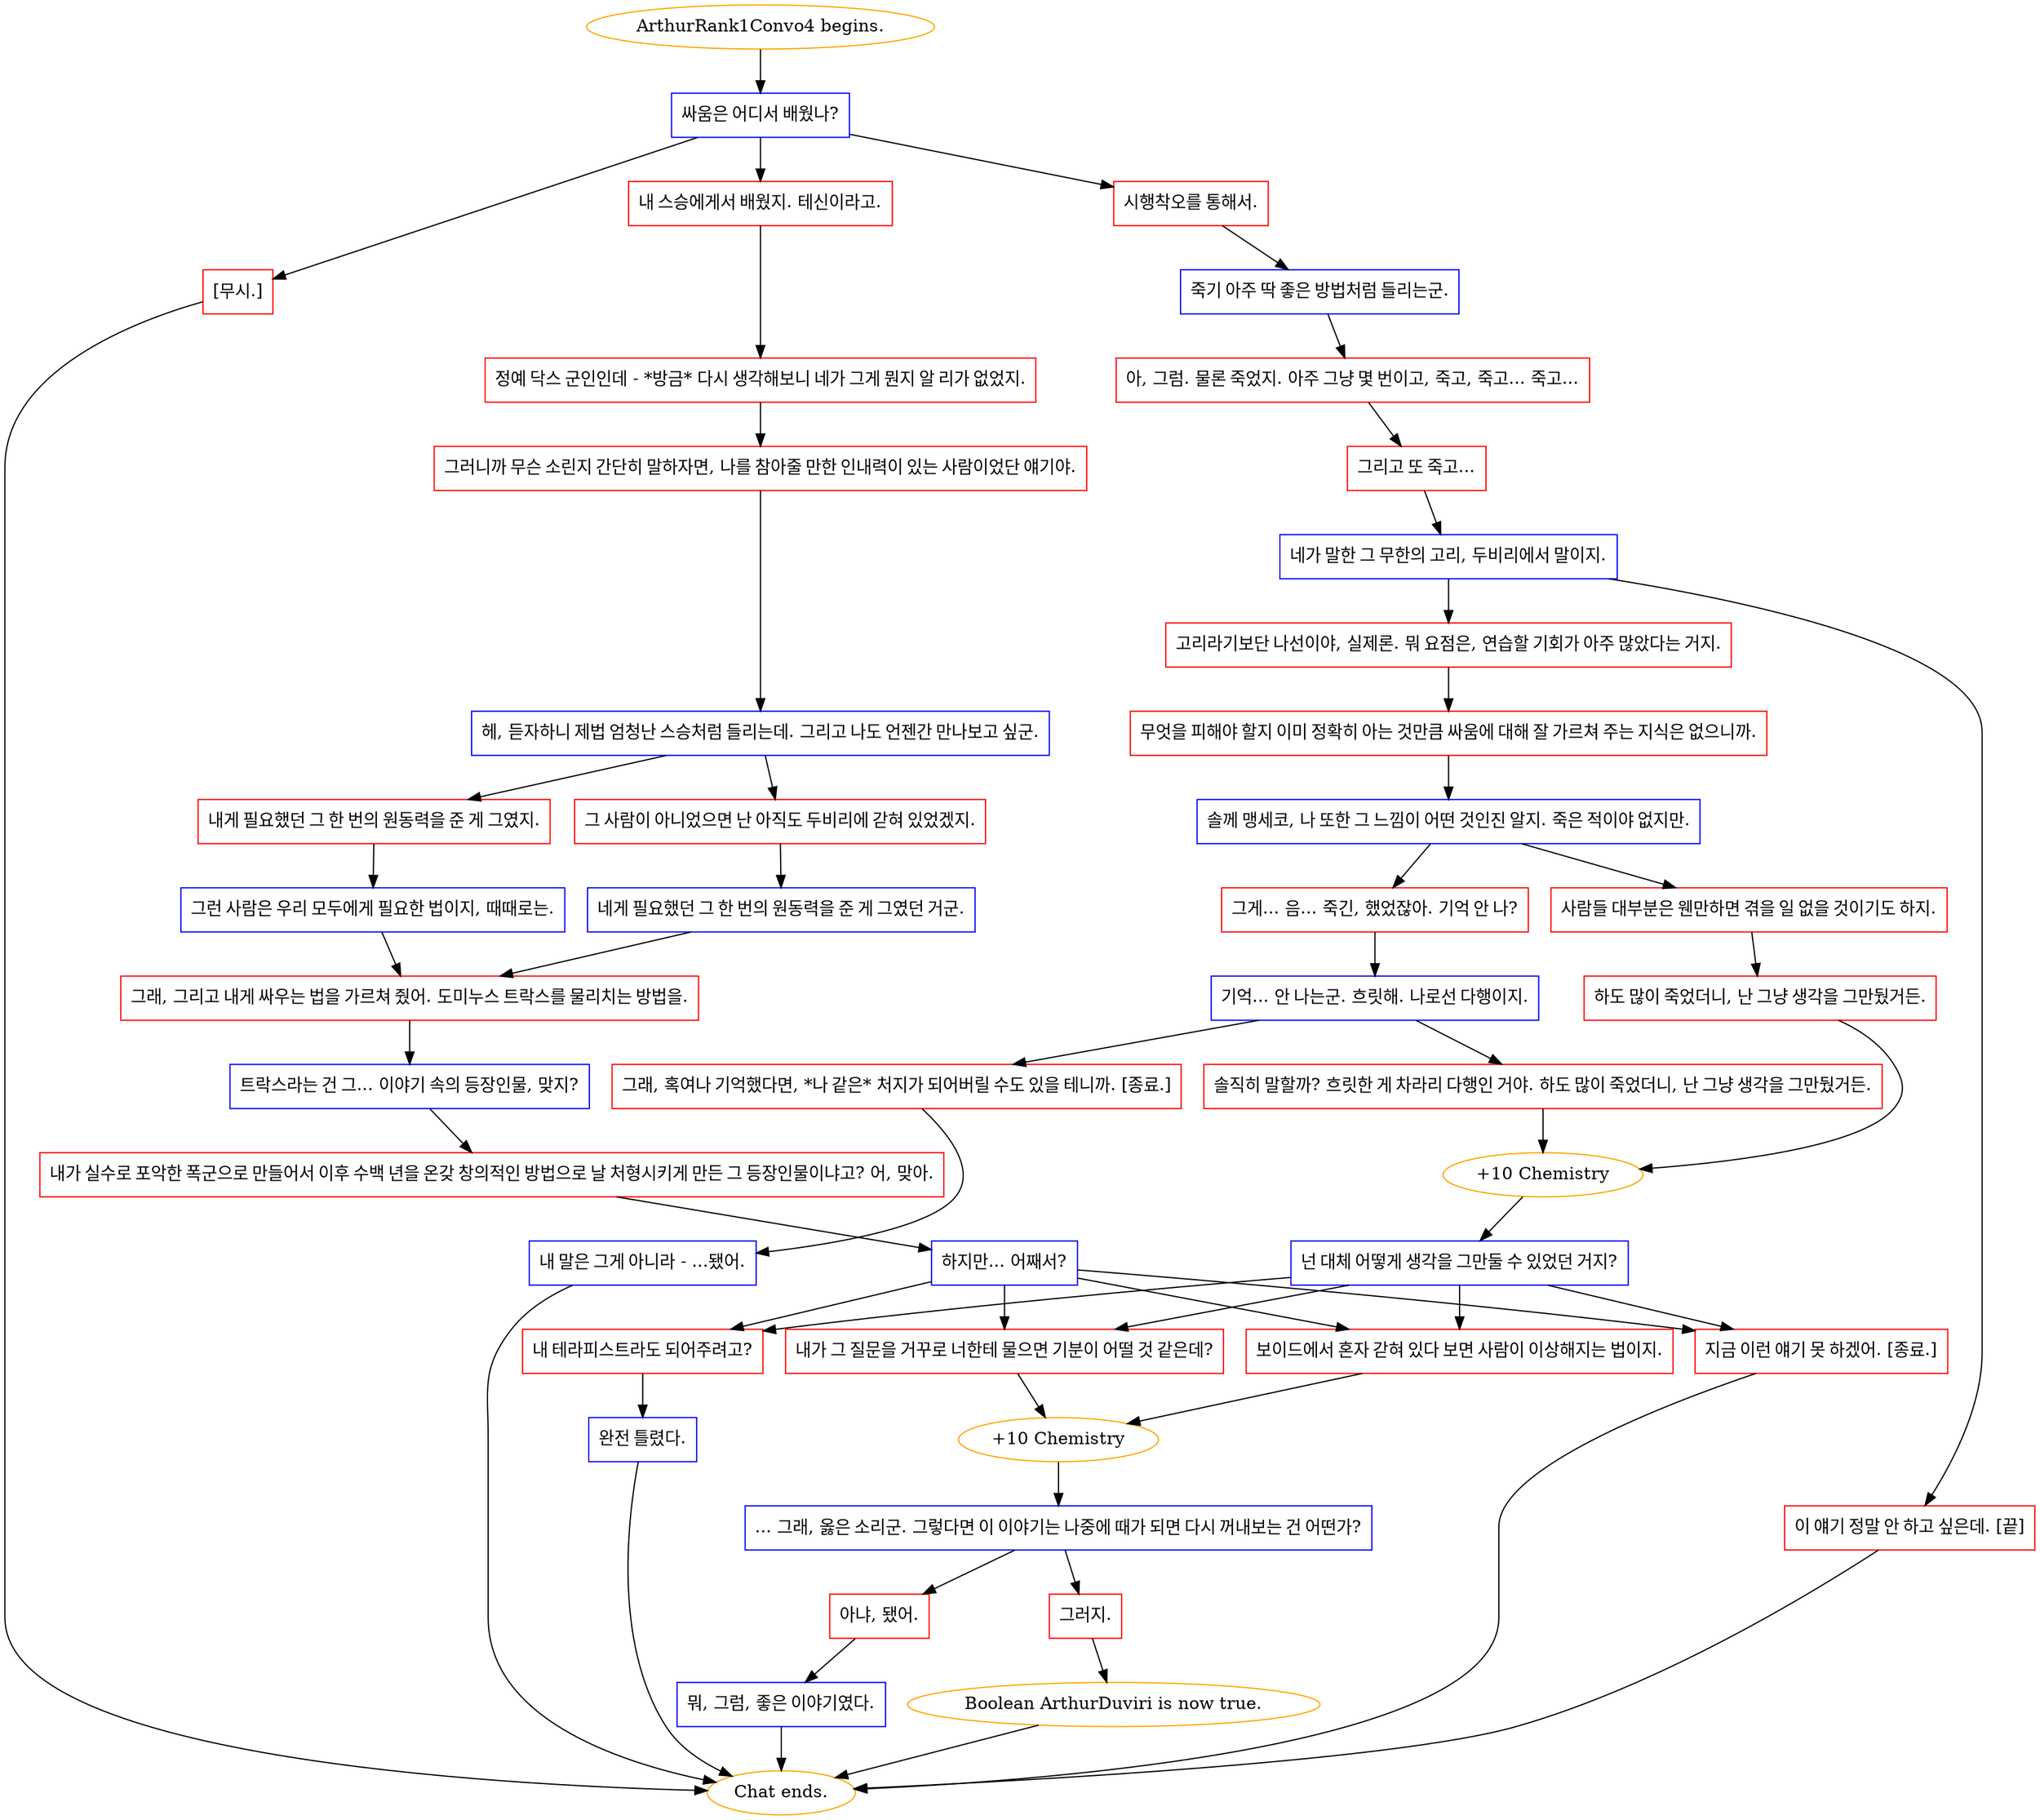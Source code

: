 digraph {
	"ArthurRank1Convo4 begins." [color=orange];
		"ArthurRank1Convo4 begins." -> j1143762288;
	j1143762288 [label="싸움은 어디서 배웠나?",shape=box,color=blue];
		j1143762288 -> j2326448805;
		j1143762288 -> j2517479712;
		j1143762288 -> j1158370802;
	j2326448805 [label="시행착오를 통해서.",shape=box,color=red];
		j2326448805 -> j2995854682;
	j2517479712 [label="내 스승에게서 배웠지. 테신이라고.",shape=box,color=red];
		j2517479712 -> j2955657435;
	j1158370802 [label="[무시.]",shape=box,color=red];
		j1158370802 -> "Chat ends.";
	j2995854682 [label="죽기 아주 딱 좋은 방법처럼 들리는군.",shape=box,color=blue];
		j2995854682 -> j3251858424;
	j2955657435 [label="정예 닥스 군인인데 - *방금* 다시 생각해보니 네가 그게 뭔지 알 리가 없었지.",shape=box,color=red];
		j2955657435 -> j2289179292;
	"Chat ends." [color=orange];
	j3251858424 [label="아, 그럼. 물론 죽었지. 아주 그냥 몇 번이고, 죽고, 죽고... 죽고...",shape=box,color=red];
		j3251858424 -> j2597677076;
	j2289179292 [label="그러니까 무슨 소린지 간단히 말하자면, 나를 참아줄 만한 인내력이 있는 사람이었단 얘기야.",shape=box,color=red];
		j2289179292 -> j3909350995;
	j2597677076 [label="그리고 또 죽고...",shape=box,color=red];
		j2597677076 -> j3759059842;
	j3909350995 [label="헤, 듣자하니 제법 엄청난 스승처럼 들리는데. 그리고 나도 언젠간 만나보고 싶군.",shape=box,color=blue];
		j3909350995 -> j1809242609;
		j3909350995 -> j687230884;
	j3759059842 [label="네가 말한 그 무한의 고리, 두비리에서 말이지.",shape=box,color=blue];
		j3759059842 -> j829493615;
		j3759059842 -> j3648633264;
	j1809242609 [label="그 사람이 아니었으면 난 아직도 두비리에 갇혀 있었겠지.",shape=box,color=red];
		j1809242609 -> j1473412641;
	j687230884 [label="내게 필요했던 그 한 번의 원동력을 준 게 그였지.",shape=box,color=red];
		j687230884 -> j4286328134;
	j829493615 [label="고리라기보단 나선이야, 실제론. 뭐 요점은, 연습할 기회가 아주 많았다는 거지.",shape=box,color=red];
		j829493615 -> j938773963;
	j3648633264 [label="이 얘기 정말 안 하고 싶은데. [끝]",shape=box,color=red];
		j3648633264 -> "Chat ends.";
	j1473412641 [label="네게 필요했던 그 한 번의 원동력을 준 게 그였던 거군.",shape=box,color=blue];
		j1473412641 -> j3836584464;
	j4286328134 [label="그런 사람은 우리 모두에게 필요한 법이지, 때때로는.",shape=box,color=blue];
		j4286328134 -> j3836584464;
	j938773963 [label="무엇을 피해야 할지 이미 정확히 아는 것만큼 싸움에 대해 잘 가르쳐 주는 지식은 없으니까.",shape=box,color=red];
		j938773963 -> j1259745081;
	j3836584464 [label="그래, 그리고 내게 싸우는 법을 가르쳐 줬어. 도미누스 트락스를 물리치는 방법을.",shape=box,color=red];
		j3836584464 -> j2582360187;
	j1259745081 [label="솔께 맹세코, 나 또한 그 느낌이 어떤 것인진 알지. 죽은 적이야 없지만.",shape=box,color=blue];
		j1259745081 -> j3276812802;
		j1259745081 -> j1432869535;
	j2582360187 [label="트락스라는 건 그... 이야기 속의 등장인물, 맞지?",shape=box,color=blue];
		j2582360187 -> j3623934818;
	j3276812802 [label="그게... 음... 죽긴, 했었잖아. 기억 안 나?",shape=box,color=red];
		j3276812802 -> j2683359303;
	j1432869535 [label="사람들 대부분은 웬만하면 겪을 일 없을 것이기도 하지.",shape=box,color=red];
		j1432869535 -> j718723784;
	j3623934818 [label="내가 실수로 포악한 폭군으로 만들어서 이후 수백 년을 온갖 창의적인 방법으로 날 처형시키게 만든 그 등장인물이냐고? 어, 맞아.",shape=box,color=red];
		j3623934818 -> j3815566198;
	j2683359303 [label="기억... 안 나는군. 흐릿해. 나로선 다행이지.",shape=box,color=blue];
		j2683359303 -> j3466575306;
		j2683359303 -> j1858587557;
	j718723784 [label="하도 많이 죽었더니, 난 그냥 생각을 그만뒀거든.",shape=box,color=red];
		j718723784 -> j2283148251;
	j3815566198 [label="하지만... 어째서?",shape=box,color=blue];
		j3815566198 -> j2023986686;
		j3815566198 -> j397237933;
		j3815566198 -> j2137375840;
		j3815566198 -> j2749304234;
	j3466575306 [label="그래, 혹여나 기억했다면, *나 같은* 처지가 되어버릴 수도 있을 테니까. [종료.]",shape=box,color=red];
		j3466575306 -> j3657369302;
	j1858587557 [label="솔직히 말할까? 흐릿한 게 차라리 다행인 거야. 하도 많이 죽었더니, 난 그냥 생각을 그만뒀거든.",shape=box,color=red];
		j1858587557 -> j2283148251;
	j2283148251 [label="+10 Chemistry",color=orange];
		j2283148251 -> j1253025658;
	j2023986686 [label="내가 그 질문을 거꾸로 너한테 물으면 기분이 어떨 것 같은데?",shape=box,color=red];
		j2023986686 -> j238159604;
	j397237933 [label="내 테라피스트라도 되어주려고?",shape=box,color=red];
		j397237933 -> j594243002;
	j2137375840 [label="보이드에서 혼자 갇혀 있다 보면 사람이 이상해지는 법이지.",shape=box,color=red];
		j2137375840 -> j238159604;
	j2749304234 [label="지금 이런 얘기 못 하겠어. [종료.]",shape=box,color=red];
		j2749304234 -> "Chat ends.";
	j3657369302 [label="내 말은 그게 아니라 - ...됐어.",shape=box,color=blue];
		j3657369302 -> "Chat ends.";
	j1253025658 [label="넌 대체 어떻게 생각을 그만둘 수 있었던 거지?",shape=box,color=blue];
		j1253025658 -> j2023986686;
		j1253025658 -> j397237933;
		j1253025658 -> j2137375840;
		j1253025658 -> j2749304234;
	j238159604 [label="+10 Chemistry",color=orange];
		j238159604 -> j3740828611;
	j594243002 [label="완전 틀렸다.",shape=box,color=blue];
		j594243002 -> "Chat ends.";
	j3740828611 [label="... 그래, 옳은 소리군. 그렇다면 이 이야기는 나중에 때가 되면 다시 꺼내보는 건 어떤가?",shape=box,color=blue];
		j3740828611 -> j4134776622;
		j3740828611 -> j1475411279;
	j4134776622 [label="그러지.",shape=box,color=red];
		j4134776622 -> j1992354670;
	j1475411279 [label="아냐, 됐어.",shape=box,color=red];
		j1475411279 -> j3702915751;
	j1992354670 [label="Boolean ArthurDuviri is now true.",color=orange];
		j1992354670 -> "Chat ends.";
	j3702915751 [label="뭐, 그럼, 좋은 이야기였다.",shape=box,color=blue];
		j3702915751 -> "Chat ends.";
}